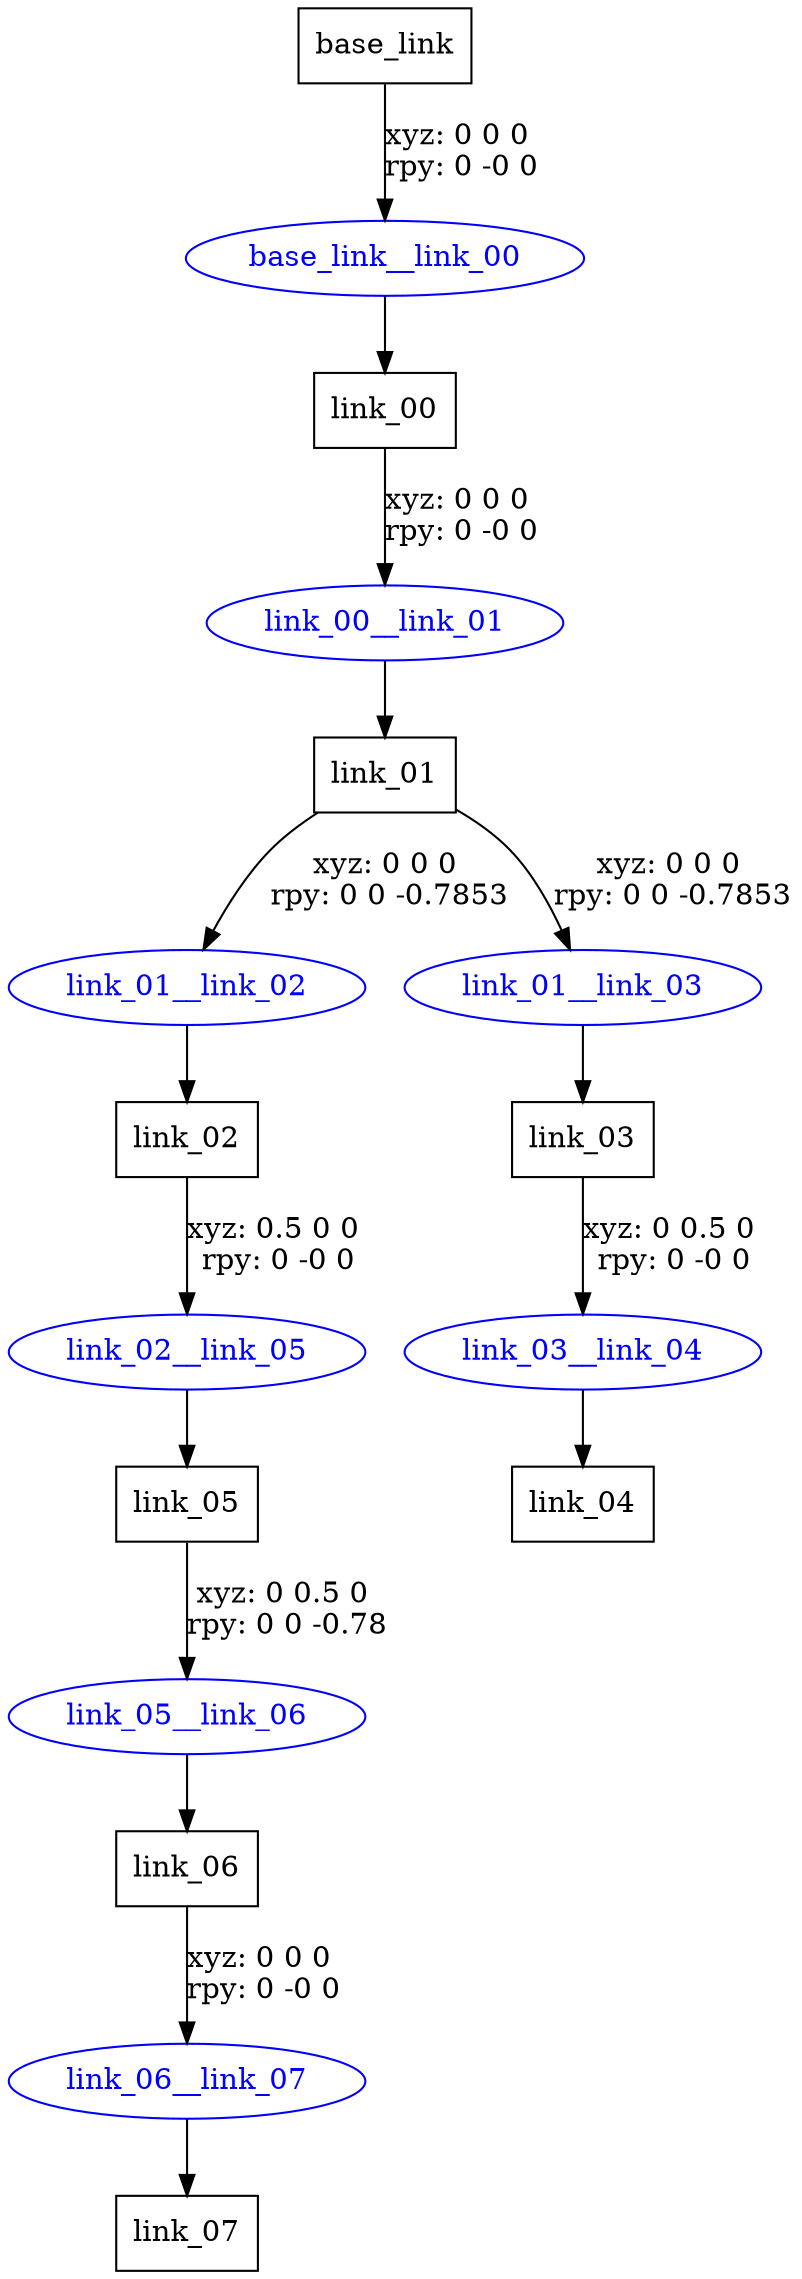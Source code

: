 digraph G {
node [shape=box];
"base_link" [label="base_link"];
"link_00" [label="link_00"];
"link_01" [label="link_01"];
"link_02" [label="link_02"];
"link_05" [label="link_05"];
"link_06" [label="link_06"];
"link_07" [label="link_07"];
"link_03" [label="link_03"];
"link_04" [label="link_04"];
node [shape=ellipse, color=blue, fontcolor=blue];
"base_link" -> "base_link__link_00" [label="xyz: 0 0 0 \nrpy: 0 -0 0"]
"base_link__link_00" -> "link_00"
"link_00" -> "link_00__link_01" [label="xyz: 0 0 0 \nrpy: 0 -0 0"]
"link_00__link_01" -> "link_01"
"link_01" -> "link_01__link_02" [label="xyz: 0 0 0 \nrpy: 0 0 -0.7853"]
"link_01__link_02" -> "link_02"
"link_02" -> "link_02__link_05" [label="xyz: 0.5 0 0 \nrpy: 0 -0 0"]
"link_02__link_05" -> "link_05"
"link_05" -> "link_05__link_06" [label="xyz: 0 0.5 0 \nrpy: 0 0 -0.78"]
"link_05__link_06" -> "link_06"
"link_06" -> "link_06__link_07" [label="xyz: 0 0 0 \nrpy: 0 -0 0"]
"link_06__link_07" -> "link_07"
"link_01" -> "link_01__link_03" [label="xyz: 0 0 0 \nrpy: 0 0 -0.7853"]
"link_01__link_03" -> "link_03"
"link_03" -> "link_03__link_04" [label="xyz: 0 0.5 0 \nrpy: 0 -0 0"]
"link_03__link_04" -> "link_04"
}
